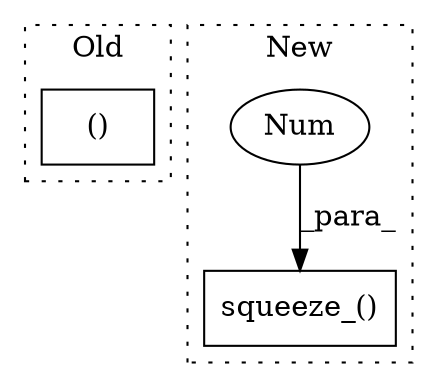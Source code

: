 digraph G {
subgraph cluster0 {
1 [label="()" a="54" s="1532" l="18" shape="box"];
label = "Old";
style="dotted";
}
subgraph cluster1 {
2 [label="squeeze_()" a="75" s="1324,1341" l="16,1" shape="box"];
3 [label="Num" a="76" s="1340" l="1" shape="ellipse"];
label = "New";
style="dotted";
}
3 -> 2 [label="_para_"];
}